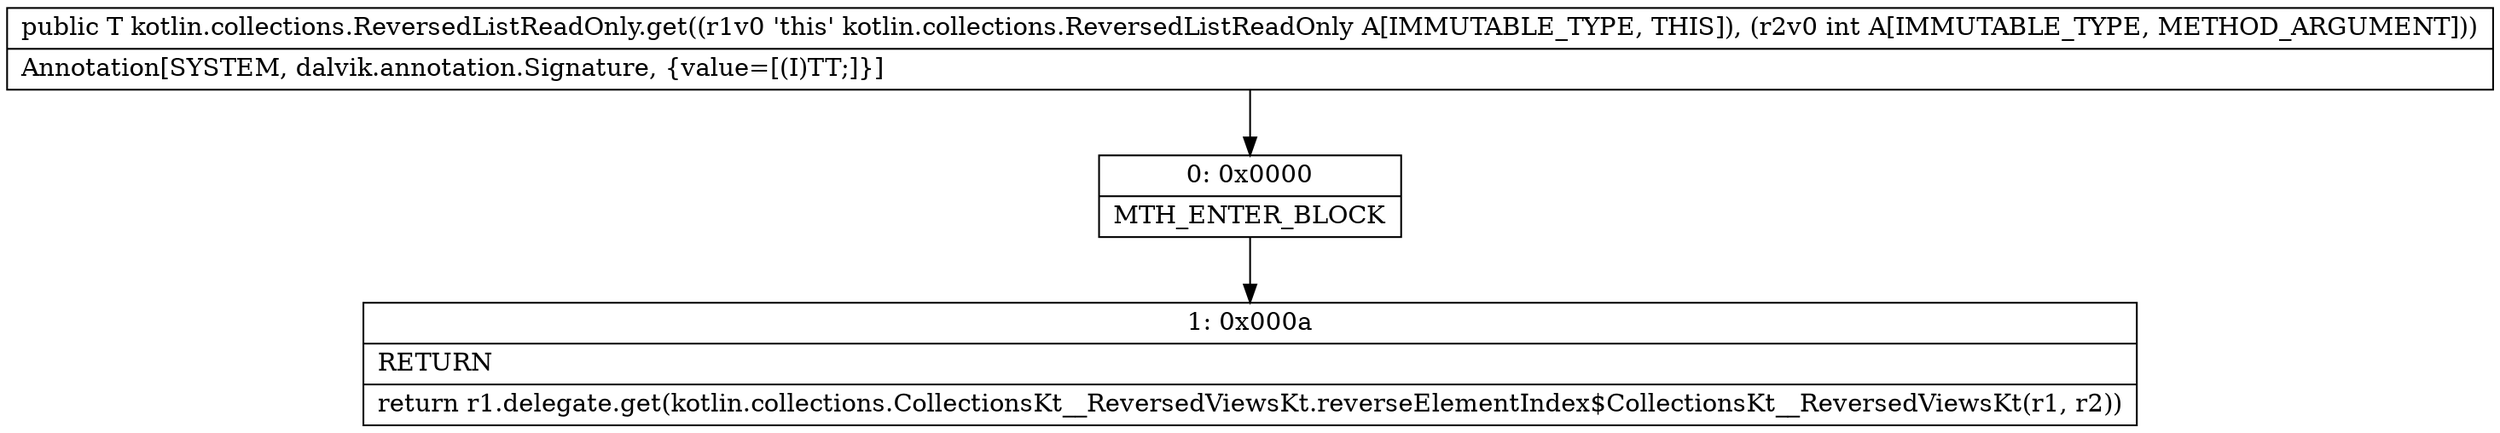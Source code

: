 digraph "CFG forkotlin.collections.ReversedListReadOnly.get(I)Ljava\/lang\/Object;" {
Node_0 [shape=record,label="{0\:\ 0x0000|MTH_ENTER_BLOCK\l}"];
Node_1 [shape=record,label="{1\:\ 0x000a|RETURN\l|return r1.delegate.get(kotlin.collections.CollectionsKt__ReversedViewsKt.reverseElementIndex$CollectionsKt__ReversedViewsKt(r1, r2))\l}"];
MethodNode[shape=record,label="{public T kotlin.collections.ReversedListReadOnly.get((r1v0 'this' kotlin.collections.ReversedListReadOnly A[IMMUTABLE_TYPE, THIS]), (r2v0 int A[IMMUTABLE_TYPE, METHOD_ARGUMENT]))  | Annotation[SYSTEM, dalvik.annotation.Signature, \{value=[(I)TT;]\}]\l}"];
MethodNode -> Node_0;
Node_0 -> Node_1;
}

